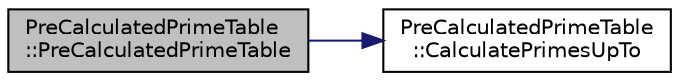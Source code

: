 digraph "PreCalculatedPrimeTable::PreCalculatedPrimeTable"
{
 // LATEX_PDF_SIZE
  bgcolor="transparent";
  edge [fontname="Helvetica",fontsize="10",labelfontname="Helvetica",labelfontsize="10"];
  node [fontname="Helvetica",fontsize="10",shape=record];
  rankdir="LR";
  Node1 [label="PreCalculatedPrimeTable\l::PreCalculatedPrimeTable",height=0.2,width=0.4,color="black", fillcolor="grey75", style="filled", fontcolor="black",tooltip=" "];
  Node1 -> Node2 [color="midnightblue",fontsize="10",style="solid",fontname="Helvetica"];
  Node2 [label="PreCalculatedPrimeTable\l::CalculatePrimesUpTo",height=0.2,width=0.4,color="black",URL="$classPreCalculatedPrimeTable.html#a393cb4947a57da9442e435eeff168b76",tooltip=" "];
}
